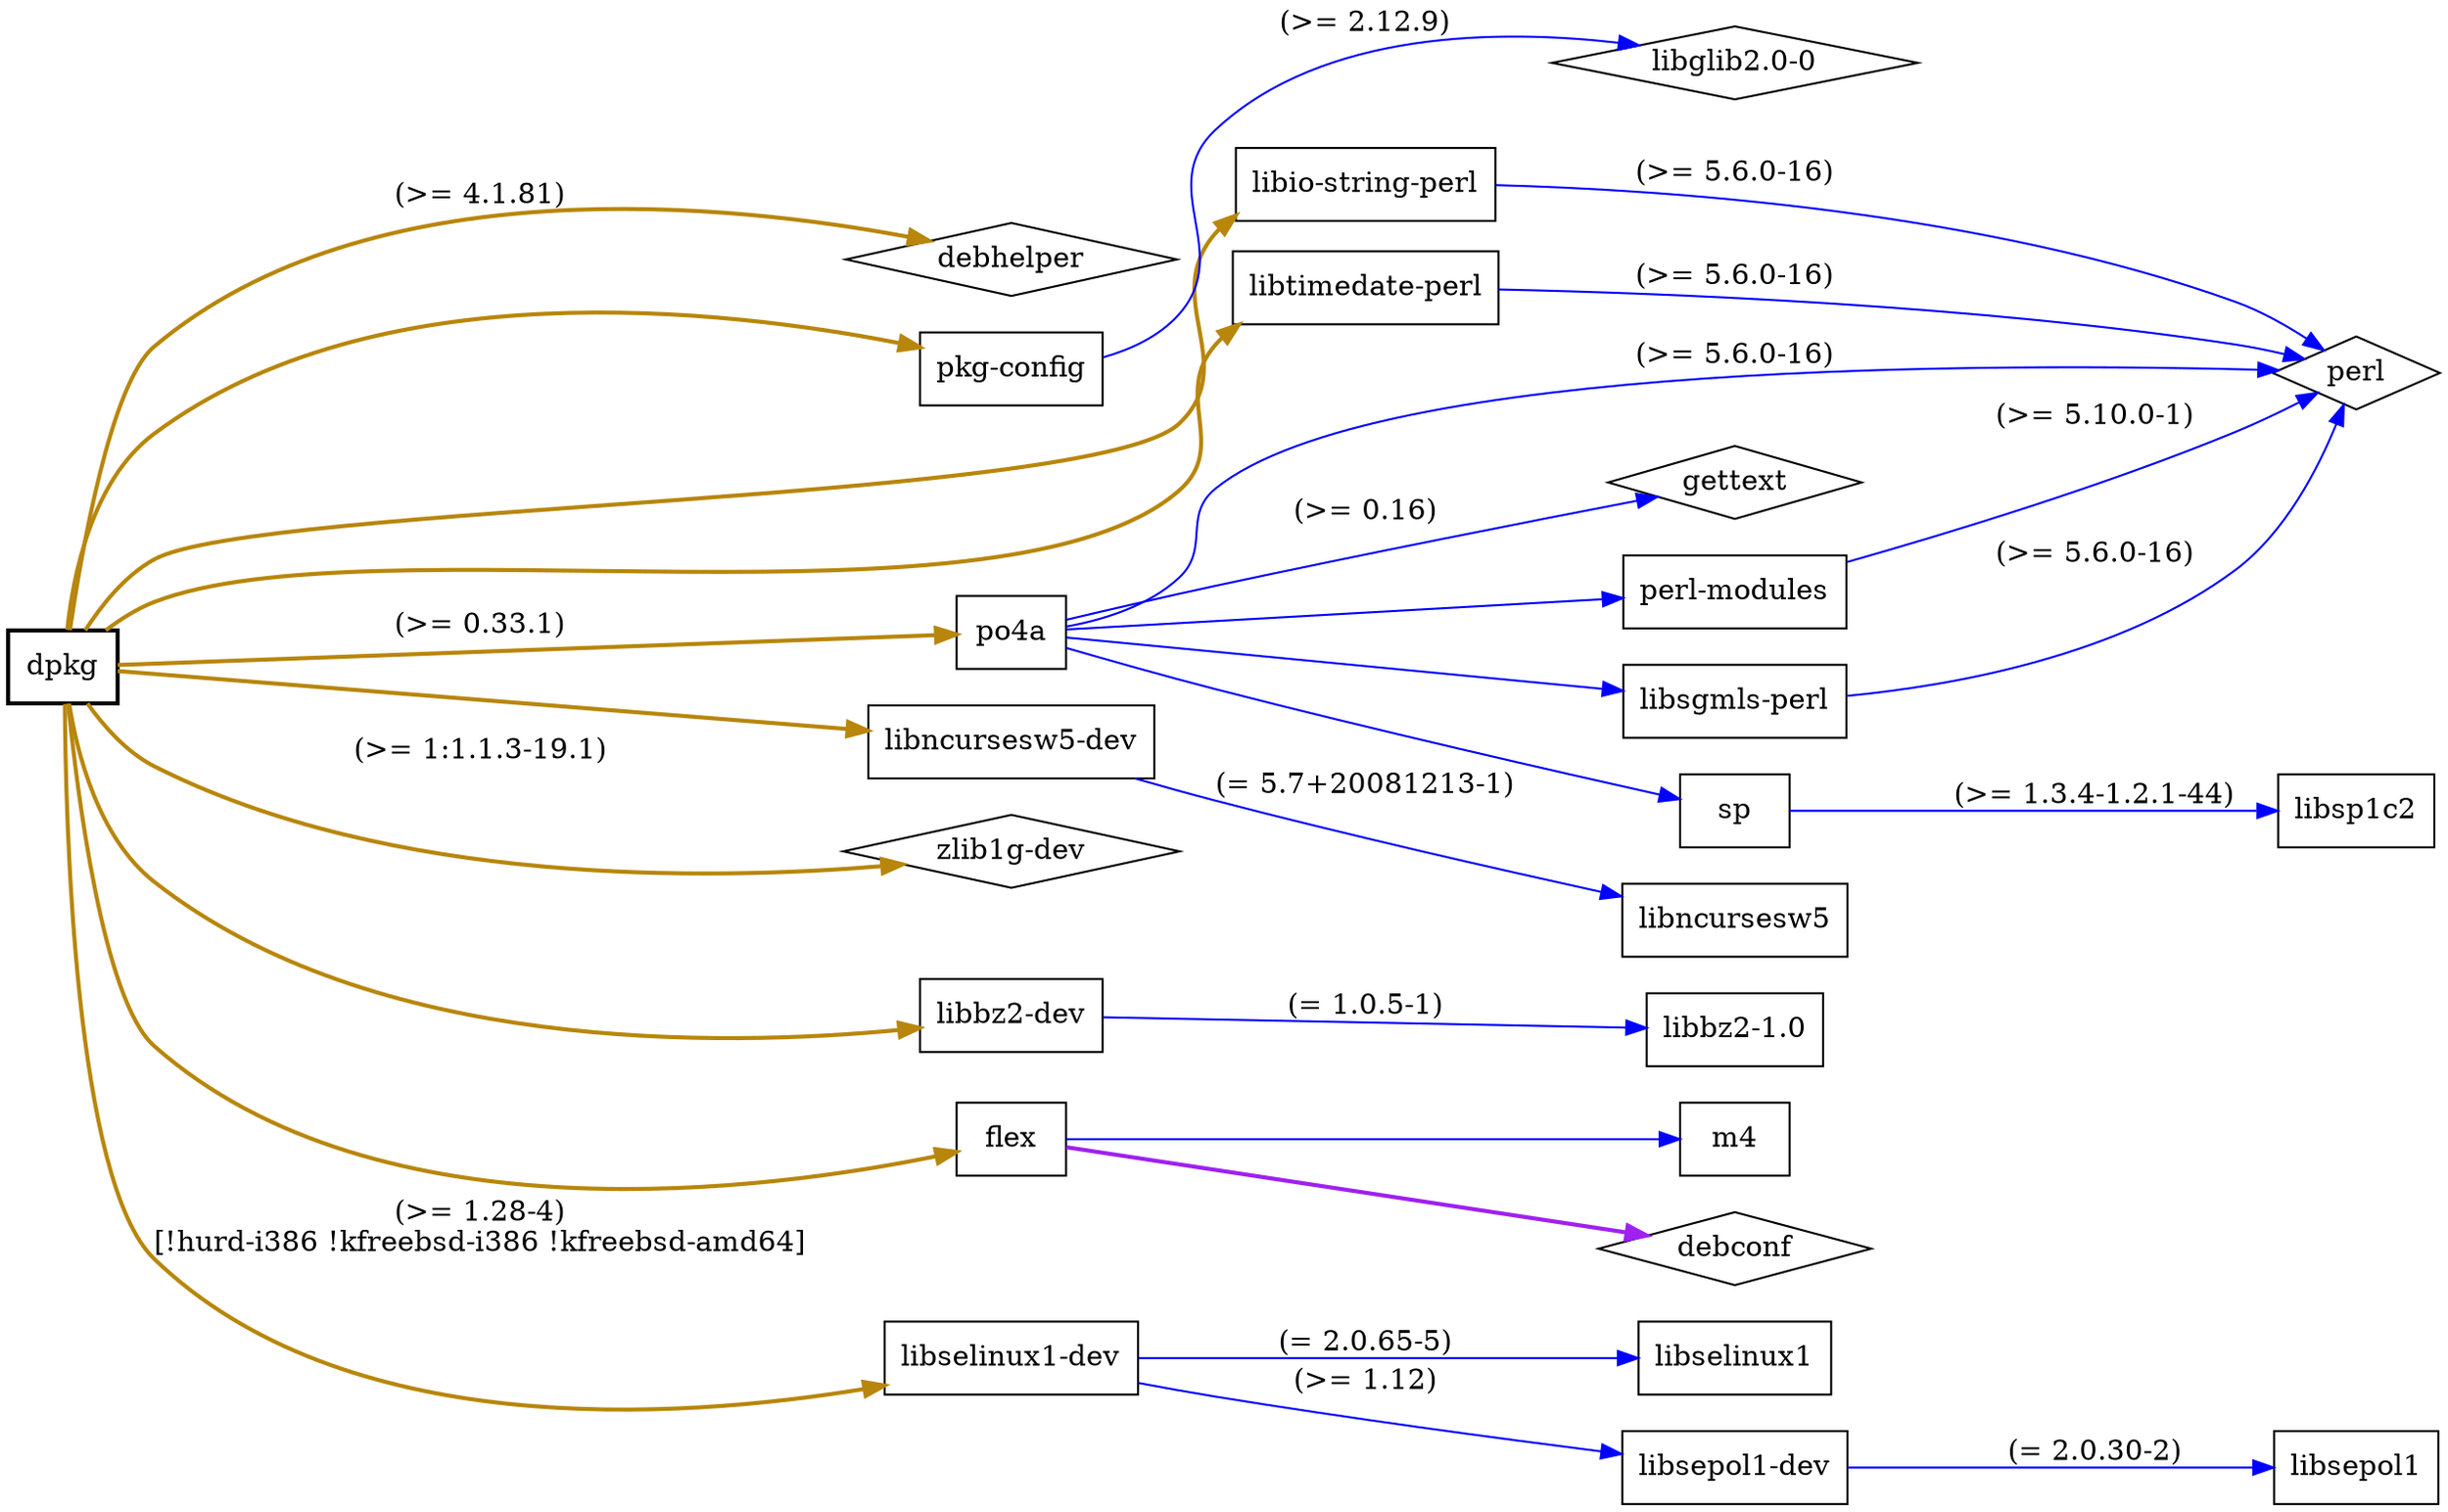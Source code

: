 digraph "dpkg" {
	rankdir=LR;
	node [shape=box];
	"dpkg" -> "debhelper" [color=darkgoldenrod,style=bold,label="(>= 4.1.81)"];
	"dpkg" -> "pkg-config" [color=darkgoldenrod,style=bold];
	"pkg-config" -> "libglib2.0-0" [color=blue,label="(>= 2.12.9)"];
	"dpkg" -> "po4a" [color=darkgoldenrod,style=bold,label="(>= 0.33.1)"];
	"po4a" -> "perl" [color=blue,label="(>= 5.6.0-16)"];
	"po4a" -> "gettext" [color=blue,label="(>= 0.16)"];
	"po4a" -> "perl-modules" [color=blue];
	"perl-modules" -> "perl" [color=blue,label="(>= 5.10.0-1)"];
	"po4a" -> "libsgmls-perl" [color=blue];
	"libsgmls-perl" -> "perl" [color=blue,label="(>= 5.6.0-16)"];
	"po4a" -> "sp" [color=blue];
	"sp" -> "libsp1c2" [color=blue,label="(>= 1.3.4-1.2.1-44)"];
	"dpkg" -> "libncursesw5-dev" [color=darkgoldenrod,style=bold];
	"libncursesw5-dev" -> "libncursesw5" [color=blue,label="(= 5.7+20081213-1)"];
	"dpkg" -> "zlib1g-dev" [color=darkgoldenrod,style=bold,label="(>= 1:1.1.3-19.1)"];
	"dpkg" -> "libbz2-dev" [color=darkgoldenrod,style=bold];
	"libbz2-dev" -> "libbz2-1.0" [color=blue,label="(= 1.0.5-1)"];
	"dpkg" -> "flex" [color=darkgoldenrod,style=bold];
	"flex" -> "m4" [color=blue];
	"flex" -> "debconf" [color=purple,style=bold];
	"dpkg" -> "libselinux1-dev" [color=darkgoldenrod,style=bold,label="(>= 1.28-4)\n[!hurd-i386 !kfreebsd-i386 !kfreebsd-amd64]"];
	"libselinux1-dev" -> "libselinux1" [color=blue,label="(= 2.0.65-5)"];
	"libselinux1-dev" -> "libsepol1-dev" [color=blue,label="(>= 1.12)"];
	"libsepol1-dev" -> "libsepol1" [color=blue,label="(= 2.0.30-2)"];
	"dpkg" -> "libtimedate-perl" [color=darkgoldenrod,style=bold];
	"libtimedate-perl" -> "perl" [color=blue,label="(>= 5.6.0-16)"];
	"dpkg" -> "libio-string-perl" [color=darkgoldenrod,style=bold];
	"libio-string-perl" -> "perl" [color=blue,label="(>= 5.6.0-16)"];
	"dpkg" [style="setlinewidth(2)"]
	"debconf" [shape=diamond];
	"debhelper" [shape=diamond];
	"gettext" [shape=diamond];
	"libglib2.0-0" [shape=diamond];
	"perl" [shape=diamond];
	"zlib1g-dev" [shape=diamond];
}
// Excluded dependencies:
// libc-dev libc6 libc6-dev libgcc1 libstdc++6
